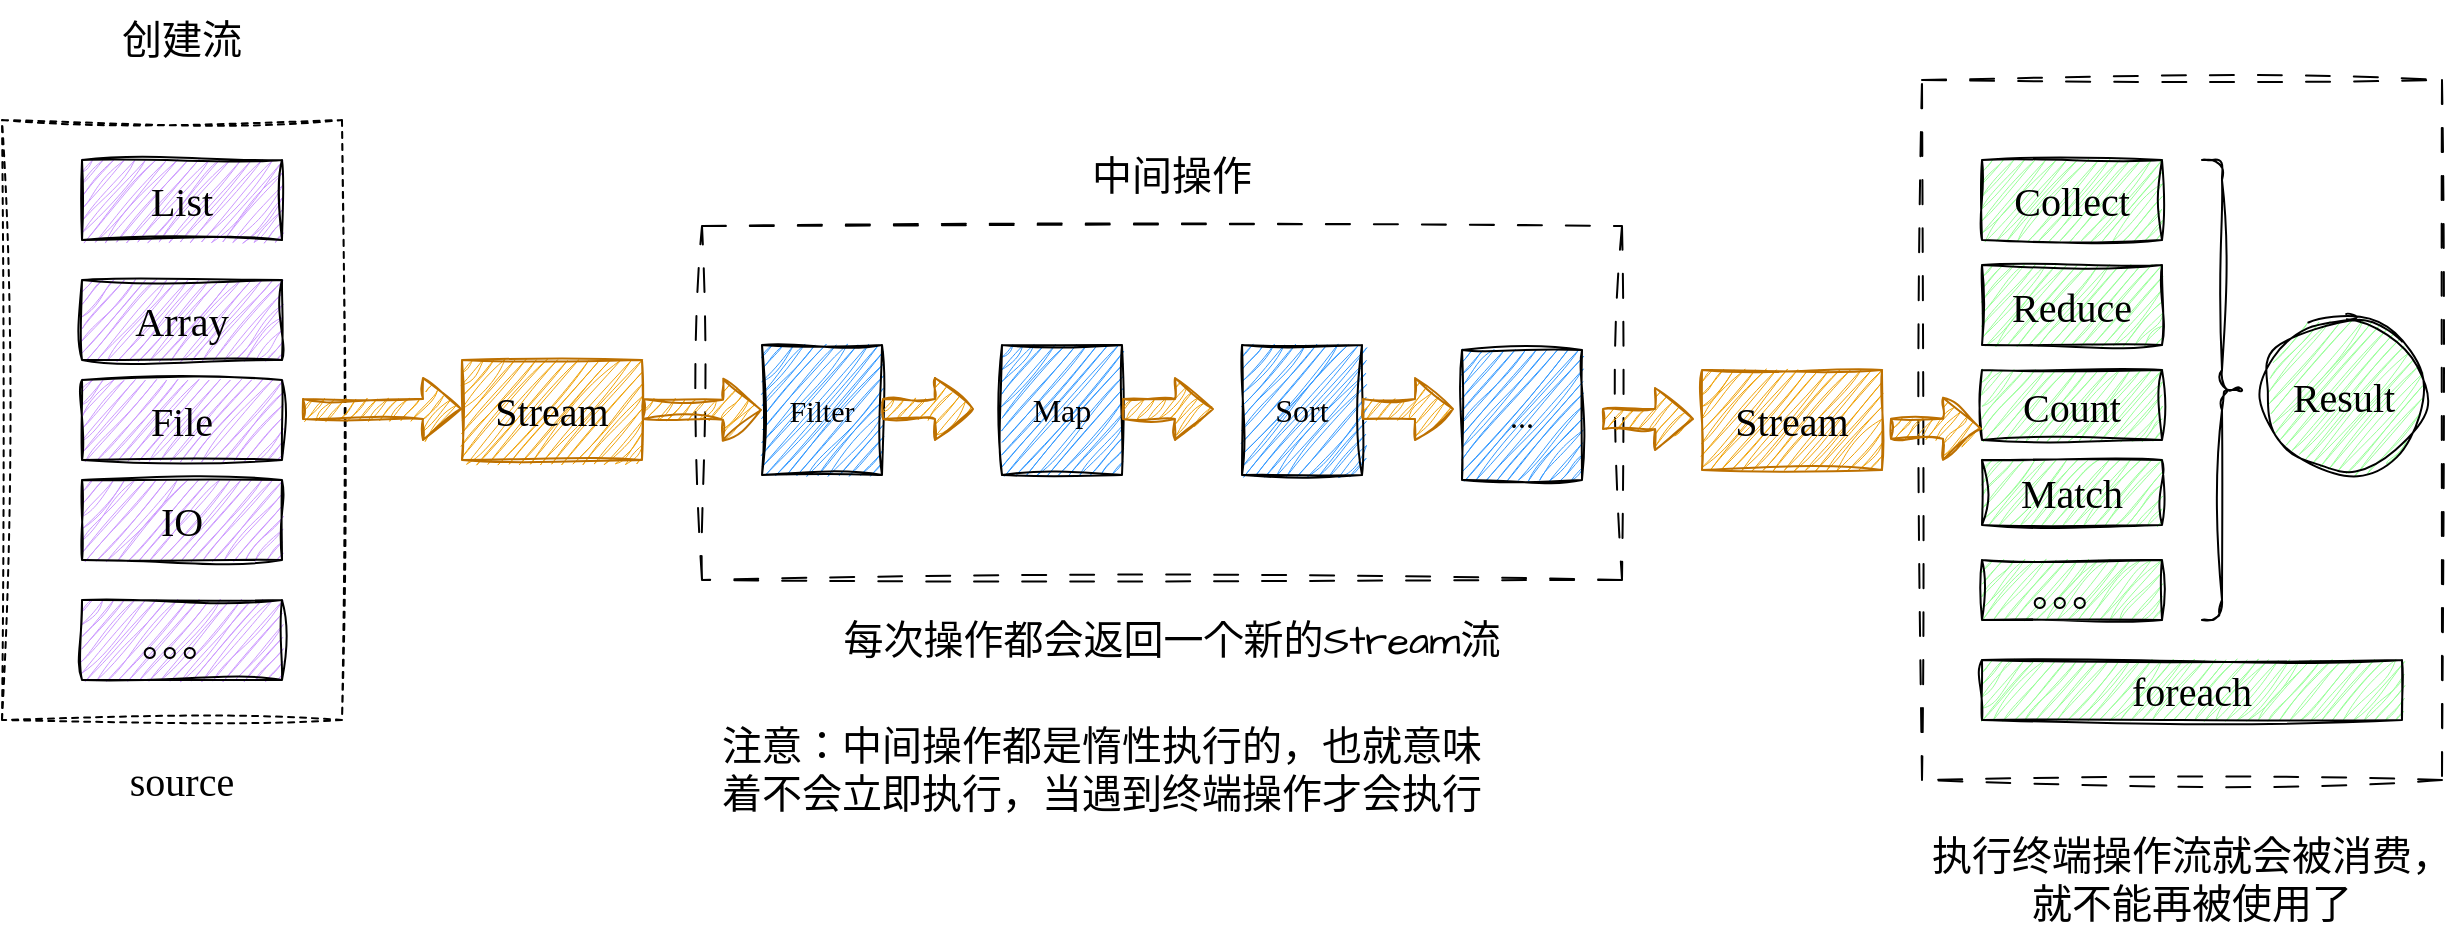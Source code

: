 <mxfile version="22.1.11" type="device">
  <diagram name="第 1 页" id="9yGblSkgquwAzPs8oZ2B">
    <mxGraphModel dx="780" dy="496" grid="1" gridSize="10" guides="1" tooltips="1" connect="1" arrows="1" fold="1" page="1" pageScale="1" pageWidth="827" pageHeight="1169" math="0" shadow="0">
      <root>
        <mxCell id="0" />
        <mxCell id="1" parent="0" />
        <mxCell id="n_0YBeFBn-Y8h-9VhwfX-1" value="" style="rounded=0;whiteSpace=wrap;html=1;hachureGap=4;fontFamily=Architects Daughter;fontSource=https%3A%2F%2Ffonts.googleapis.com%2Fcss%3Ffamily%3DArchitects%2BDaughter;fontSize=20;dashed=1;dashPattern=12 12;sketch=1;curveFitting=1;jiggle=2;" vertex="1" parent="1">
          <mxGeometry x="1030" y="80" width="260" height="350" as="geometry" />
        </mxCell>
        <mxCell id="n_0YBeFBn-Y8h-9VhwfX-2" value="" style="rounded=0;whiteSpace=wrap;html=1;hachureGap=4;fontFamily=Architects Daughter;fontSource=https%3A%2F%2Ffonts.googleapis.com%2Fcss%3Ffamily%3DArchitects%2BDaughter;fontSize=20;labelBackgroundColor=none;dashed=1;dashPattern=12 12;sketch=1;curveFitting=1;jiggle=2;" vertex="1" parent="1">
          <mxGeometry x="420" y="153" width="460" height="177" as="geometry" />
        </mxCell>
        <mxCell id="n_0YBeFBn-Y8h-9VhwfX-3" value="" style="rounded=0;whiteSpace=wrap;html=1;hachureGap=4;fontFamily=Architects Daughter;fontSource=https%3A%2F%2Ffonts.googleapis.com%2Fcss%3Ffamily%3DArchitects%2BDaughter;fontSize=20;dashed=1;labelBackgroundColor=none;sketch=1;curveFitting=1;jiggle=2;" vertex="1" parent="1">
          <mxGeometry x="70" y="100" width="170" height="300" as="geometry" />
        </mxCell>
        <mxCell id="n_0YBeFBn-Y8h-9VhwfX-4" value="List" style="rounded=0;whiteSpace=wrap;html=1;hachureGap=4;fontFamily=Georgia;fontSize=20;labelBackgroundColor=none;fillColor=#CC99FF;sketch=1;curveFitting=1;jiggle=2;" vertex="1" parent="1">
          <mxGeometry x="110" y="120" width="100" height="40" as="geometry" />
        </mxCell>
        <mxCell id="n_0YBeFBn-Y8h-9VhwfX-5" value="Array" style="rounded=0;whiteSpace=wrap;html=1;hachureGap=4;fontFamily=Georgia;fontSize=20;labelBackgroundColor=none;fillColor=#CC99FF;sketch=1;curveFitting=1;jiggle=2;" vertex="1" parent="1">
          <mxGeometry x="110" y="180" width="100" height="40" as="geometry" />
        </mxCell>
        <mxCell id="n_0YBeFBn-Y8h-9VhwfX-6" value="File" style="rounded=0;whiteSpace=wrap;html=1;hachureGap=4;fontFamily=Georgia;fontSize=20;labelBackgroundColor=none;fillColor=#CC99FF;sketch=1;curveFitting=1;jiggle=2;" vertex="1" parent="1">
          <mxGeometry x="110" y="230" width="100" height="40" as="geometry" />
        </mxCell>
        <mxCell id="n_0YBeFBn-Y8h-9VhwfX-7" value="IO" style="rounded=0;whiteSpace=wrap;html=1;hachureGap=4;fontFamily=Georgia;fontSize=20;labelBackgroundColor=none;fillColor=#CC99FF;sketch=1;curveFitting=1;jiggle=2;" vertex="1" parent="1">
          <mxGeometry x="110" y="280" width="100" height="40" as="geometry" />
        </mxCell>
        <mxCell id="n_0YBeFBn-Y8h-9VhwfX-8" value="。。。" style="rounded=0;whiteSpace=wrap;html=1;hachureGap=4;fontFamily=Georgia;fontSize=20;align=center;labelBackgroundColor=none;fillColor=#CC99FF;sketch=1;curveFitting=1;jiggle=2;" vertex="1" parent="1">
          <mxGeometry x="110" y="340" width="100" height="40" as="geometry" />
        </mxCell>
        <mxCell id="n_0YBeFBn-Y8h-9VhwfX-9" value="Stream" style="rounded=0;whiteSpace=wrap;html=1;hachureGap=4;fontFamily=Georgia;fontSize=20;labelBackgroundColor=none;fillColor=#f0a30a;fontColor=#000000;strokeColor=#BD7000;sketch=1;curveFitting=1;jiggle=2;" vertex="1" parent="1">
          <mxGeometry x="300" y="220" width="90" height="50" as="geometry" />
        </mxCell>
        <mxCell id="n_0YBeFBn-Y8h-9VhwfX-10" value="" style="shape=flexArrow;endArrow=classic;html=1;rounded=0;hachureGap=4;fontFamily=Architects Daughter;fontSource=https%3A%2F%2Ffonts.googleapis.com%2Fcss%3Ffamily%3DArchitects%2BDaughter;fontSize=16;labelBackgroundColor=none;fontColor=default;fillColor=#f0a30a;strokeColor=#BD7000;sketch=1;curveFitting=1;jiggle=2;" edge="1" parent="1">
          <mxGeometry width="50" height="50" relative="1" as="geometry">
            <mxPoint x="220" y="244.5" as="sourcePoint" />
            <mxPoint x="300" y="244.5" as="targetPoint" />
          </mxGeometry>
        </mxCell>
        <mxCell id="n_0YBeFBn-Y8h-9VhwfX-11" value="创建流" style="text;html=1;strokeColor=none;fillColor=none;align=center;verticalAlign=middle;whiteSpace=wrap;rounded=0;fontSize=20;fontFamily=Architects Daughter;labelBackgroundColor=none;sketch=1;curveFitting=1;jiggle=2;" vertex="1" parent="1">
          <mxGeometry x="95" y="40" width="130" height="40" as="geometry" />
        </mxCell>
        <mxCell id="n_0YBeFBn-Y8h-9VhwfX-12" value="source" style="text;html=1;strokeColor=none;fillColor=none;align=center;verticalAlign=middle;whiteSpace=wrap;rounded=0;fontSize=20;fontFamily=Georgia;labelBackgroundColor=none;sketch=1;curveFitting=1;jiggle=2;" vertex="1" parent="1">
          <mxGeometry x="95" y="410" width="130" height="40" as="geometry" />
        </mxCell>
        <mxCell id="n_0YBeFBn-Y8h-9VhwfX-13" value="Filter" style="rounded=0;whiteSpace=wrap;html=1;hachureGap=4;fontFamily=Georgia;fontSize=15;labelBackgroundColor=none;fillColor=#3399FF;sketch=1;curveFitting=1;jiggle=2;" vertex="1" parent="1">
          <mxGeometry x="450" y="212.5" width="60" height="65" as="geometry" />
        </mxCell>
        <mxCell id="n_0YBeFBn-Y8h-9VhwfX-14" value="Map" style="rounded=0;whiteSpace=wrap;html=1;hachureGap=4;fontFamily=Georgia;fontSize=16;labelBackgroundColor=none;fillColor=#3399FF;sketch=1;curveFitting=1;jiggle=2;" vertex="1" parent="1">
          <mxGeometry x="570" y="212.5" width="60" height="65" as="geometry" />
        </mxCell>
        <mxCell id="n_0YBeFBn-Y8h-9VhwfX-15" value="Sort" style="rounded=0;whiteSpace=wrap;html=1;hachureGap=4;fontFamily=Georgia;fontSize=16;labelBackgroundColor=none;fillColor=#3399FF;sketch=1;curveFitting=1;jiggle=2;" vertex="1" parent="1">
          <mxGeometry x="690" y="212.5" width="60" height="65" as="geometry" />
        </mxCell>
        <mxCell id="n_0YBeFBn-Y8h-9VhwfX-16" value="..." style="rounded=0;whiteSpace=wrap;html=1;hachureGap=4;fontFamily=Georgia;fontSize=16;labelBackgroundColor=none;fillColor=#3399FF;sketch=1;curveFitting=1;jiggle=2;" vertex="1" parent="1">
          <mxGeometry x="800" y="215" width="60" height="65" as="geometry" />
        </mxCell>
        <mxCell id="n_0YBeFBn-Y8h-9VhwfX-17" value="" style="shape=flexArrow;endArrow=classic;html=1;rounded=0;hachureGap=4;fontFamily=Architects Daughter;fontSource=https%3A%2F%2Ffonts.googleapis.com%2Fcss%3Ffamily%3DArchitects%2BDaughter;fontSize=16;entryX=0;entryY=0.5;entryDx=0;entryDy=0;labelBackgroundColor=none;fontColor=default;fillColor=#f0a30a;strokeColor=#BD7000;sketch=1;curveFitting=1;jiggle=2;" edge="1" parent="1" target="n_0YBeFBn-Y8h-9VhwfX-13">
          <mxGeometry width="50" height="50" relative="1" as="geometry">
            <mxPoint x="390" y="244.5" as="sourcePoint" />
            <mxPoint x="430" y="244.5" as="targetPoint" />
          </mxGeometry>
        </mxCell>
        <mxCell id="n_0YBeFBn-Y8h-9VhwfX-18" value="" style="shape=flexArrow;endArrow=classic;html=1;rounded=0;hachureGap=4;fontFamily=Architects Daughter;fontSource=https%3A%2F%2Ffonts.googleapis.com%2Fcss%3Ffamily%3DArchitects%2BDaughter;fontSize=16;labelBackgroundColor=none;fontColor=default;fillColor=#f0a30a;strokeColor=#BD7000;sketch=1;curveFitting=1;jiggle=2;" edge="1" parent="1">
          <mxGeometry width="50" height="50" relative="1" as="geometry">
            <mxPoint x="510" y="244.5" as="sourcePoint" />
            <mxPoint x="556" y="244.5" as="targetPoint" />
          </mxGeometry>
        </mxCell>
        <mxCell id="n_0YBeFBn-Y8h-9VhwfX-19" value="" style="shape=flexArrow;endArrow=classic;html=1;rounded=0;hachureGap=4;fontFamily=Architects Daughter;fontSource=https%3A%2F%2Ffonts.googleapis.com%2Fcss%3Ffamily%3DArchitects%2BDaughter;fontSize=16;labelBackgroundColor=none;fontColor=default;fillColor=#f0a30a;strokeColor=#BD7000;sketch=1;curveFitting=1;jiggle=2;" edge="1" parent="1">
          <mxGeometry width="50" height="50" relative="1" as="geometry">
            <mxPoint x="630" y="244.5" as="sourcePoint" />
            <mxPoint x="676" y="244.5" as="targetPoint" />
          </mxGeometry>
        </mxCell>
        <mxCell id="n_0YBeFBn-Y8h-9VhwfX-20" value="" style="shape=flexArrow;endArrow=classic;html=1;rounded=0;hachureGap=4;fontFamily=Architects Daughter;fontSource=https%3A%2F%2Ffonts.googleapis.com%2Fcss%3Ffamily%3DArchitects%2BDaughter;fontSize=16;labelBackgroundColor=none;fontColor=default;fillColor=#f0a30a;strokeColor=#BD7000;sketch=1;curveFitting=1;jiggle=2;" edge="1" parent="1">
          <mxGeometry width="50" height="50" relative="1" as="geometry">
            <mxPoint x="750" y="244.5" as="sourcePoint" />
            <mxPoint x="796" y="244.5" as="targetPoint" />
          </mxGeometry>
        </mxCell>
        <mxCell id="n_0YBeFBn-Y8h-9VhwfX-21" value="中间操作" style="text;html=1;strokeColor=none;fillColor=none;align=center;verticalAlign=middle;whiteSpace=wrap;rounded=0;fontSize=20;fontFamily=Architects Daughter;sketch=1;curveFitting=1;jiggle=2;" vertex="1" parent="1">
          <mxGeometry x="560" y="103" width="190" height="50" as="geometry" />
        </mxCell>
        <mxCell id="n_0YBeFBn-Y8h-9VhwfX-22" value="每次操作都会返回一个新的Stream流" style="text;html=1;strokeColor=none;fillColor=none;align=center;verticalAlign=middle;whiteSpace=wrap;rounded=0;fontSize=20;fontFamily=Architects Daughter;sketch=1;curveFitting=1;jiggle=2;" vertex="1" parent="1">
          <mxGeometry x="470" y="335" width="370" height="50" as="geometry" />
        </mxCell>
        <mxCell id="n_0YBeFBn-Y8h-9VhwfX-23" value="注意：中间操作都是惰性执行的，也就意味着不会立即执行，当遇到终端操作才会执行" style="text;html=1;strokeColor=none;fillColor=none;align=center;verticalAlign=middle;whiteSpace=wrap;rounded=0;fontSize=20;fontFamily=Architects Daughter;sketch=1;curveFitting=1;jiggle=2;" vertex="1" parent="1">
          <mxGeometry x="420" y="385" width="400" height="80" as="geometry" />
        </mxCell>
        <mxCell id="n_0YBeFBn-Y8h-9VhwfX-24" value="Stream" style="rounded=0;whiteSpace=wrap;html=1;hachureGap=4;fontFamily=Georgia;fontSize=20;labelBackgroundColor=none;fillColor=#f0a30a;fontColor=#000000;strokeColor=#BD7000;sketch=1;curveFitting=1;jiggle=2;" vertex="1" parent="1">
          <mxGeometry x="920" y="225" width="90" height="50" as="geometry" />
        </mxCell>
        <mxCell id="n_0YBeFBn-Y8h-9VhwfX-25" value="" style="shape=flexArrow;endArrow=classic;html=1;rounded=0;hachureGap=4;fontFamily=Architects Daughter;fontSource=https%3A%2F%2Ffonts.googleapis.com%2Fcss%3Ffamily%3DArchitects%2BDaughter;fontSize=16;labelBackgroundColor=none;fontColor=default;fillColor=#f0a30a;strokeColor=#BD7000;sketch=1;curveFitting=1;jiggle=2;" edge="1" parent="1">
          <mxGeometry width="50" height="50" relative="1" as="geometry">
            <mxPoint x="870" y="249.5" as="sourcePoint" />
            <mxPoint x="916" y="249.5" as="targetPoint" />
          </mxGeometry>
        </mxCell>
        <mxCell id="n_0YBeFBn-Y8h-9VhwfX-26" value="Collect" style="rounded=0;whiteSpace=wrap;html=1;hachureGap=4;fontFamily=Georgia;fontSize=20;fillColor=#99FF99;sketch=1;curveFitting=1;jiggle=2;" vertex="1" parent="1">
          <mxGeometry x="1060" y="120" width="90" height="40" as="geometry" />
        </mxCell>
        <mxCell id="n_0YBeFBn-Y8h-9VhwfX-27" value="Reduce" style="rounded=0;whiteSpace=wrap;html=1;hachureGap=4;fontFamily=Georgia;fontSize=20;fillColor=#99FF99;sketch=1;curveFitting=1;jiggle=2;" vertex="1" parent="1">
          <mxGeometry x="1060" y="172.5" width="90" height="40" as="geometry" />
        </mxCell>
        <mxCell id="n_0YBeFBn-Y8h-9VhwfX-28" value="Count" style="rounded=0;whiteSpace=wrap;html=1;hachureGap=4;fontFamily=Georgia;fontSize=20;fillColor=#99FF99;sketch=1;curveFitting=1;jiggle=2;" vertex="1" parent="1">
          <mxGeometry x="1060" y="225" width="90" height="35" as="geometry" />
        </mxCell>
        <mxCell id="n_0YBeFBn-Y8h-9VhwfX-29" value="Match" style="rounded=0;whiteSpace=wrap;html=1;hachureGap=4;fontFamily=Georgia;fontSize=20;fillColor=#99FF99;sketch=1;curveFitting=1;jiggle=2;" vertex="1" parent="1">
          <mxGeometry x="1060" y="270" width="90" height="32.5" as="geometry" />
        </mxCell>
        <mxCell id="n_0YBeFBn-Y8h-9VhwfX-30" value="。。。" style="rounded=0;whiteSpace=wrap;html=1;hachureGap=4;fontFamily=Georgia;fontSize=20;fillColor=#99FF99;sketch=1;curveFitting=1;jiggle=2;" vertex="1" parent="1">
          <mxGeometry x="1060" y="320" width="90" height="30" as="geometry" />
        </mxCell>
        <mxCell id="n_0YBeFBn-Y8h-9VhwfX-31" value="" style="shape=curlyBracket;whiteSpace=wrap;html=1;rounded=1;flipH=1;labelPosition=right;verticalLabelPosition=middle;align=left;verticalAlign=middle;hachureGap=4;fontFamily=Architects Daughter;fontSource=https%3A%2F%2Ffonts.googleapis.com%2Fcss%3Ffamily%3DArchitects%2BDaughter;fontSize=20;sketch=1;curveFitting=1;jiggle=2;" vertex="1" parent="1">
          <mxGeometry x="1170" y="120" width="20" height="230" as="geometry" />
        </mxCell>
        <mxCell id="n_0YBeFBn-Y8h-9VhwfX-32" value="Result" style="ellipse;whiteSpace=wrap;html=1;aspect=fixed;hachureGap=4;fontFamily=Georgia;fontSize=20;fillColor=#99FF99;sketch=1;curveFitting=1;jiggle=2;" vertex="1" parent="1">
          <mxGeometry x="1201" y="197.5" width="80" height="80" as="geometry" />
        </mxCell>
        <mxCell id="n_0YBeFBn-Y8h-9VhwfX-33" value="foreach" style="rounded=0;whiteSpace=wrap;html=1;hachureGap=4;fontFamily=Georgia;fontSize=20;fillColor=#99FF99;sketch=1;curveFitting=1;jiggle=2;" vertex="1" parent="1">
          <mxGeometry x="1060" y="370" width="210" height="30" as="geometry" />
        </mxCell>
        <mxCell id="n_0YBeFBn-Y8h-9VhwfX-34" value="执行终端操作流就会被消费，就不能再被使用了" style="text;html=1;strokeColor=none;fillColor=none;align=center;verticalAlign=middle;whiteSpace=wrap;rounded=0;fontSize=20;fontFamily=Architects Daughter;sketch=1;curveFitting=1;jiggle=2;" vertex="1" parent="1">
          <mxGeometry x="1030" y="450" width="270" height="60" as="geometry" />
        </mxCell>
        <mxCell id="n_0YBeFBn-Y8h-9VhwfX-35" value="" style="shape=flexArrow;endArrow=classic;html=1;rounded=0;hachureGap=4;fontFamily=Architects Daughter;fontSource=https%3A%2F%2Ffonts.googleapis.com%2Fcss%3Ffamily%3DArchitects%2BDaughter;fontSize=16;labelBackgroundColor=none;fontColor=default;fillColor=#f0a30a;strokeColor=#BD7000;sketch=1;curveFitting=1;jiggle=2;" edge="1" parent="1">
          <mxGeometry width="50" height="50" relative="1" as="geometry">
            <mxPoint x="1014" y="254.41" as="sourcePoint" />
            <mxPoint x="1060" y="254.41" as="targetPoint" />
          </mxGeometry>
        </mxCell>
      </root>
    </mxGraphModel>
  </diagram>
</mxfile>
